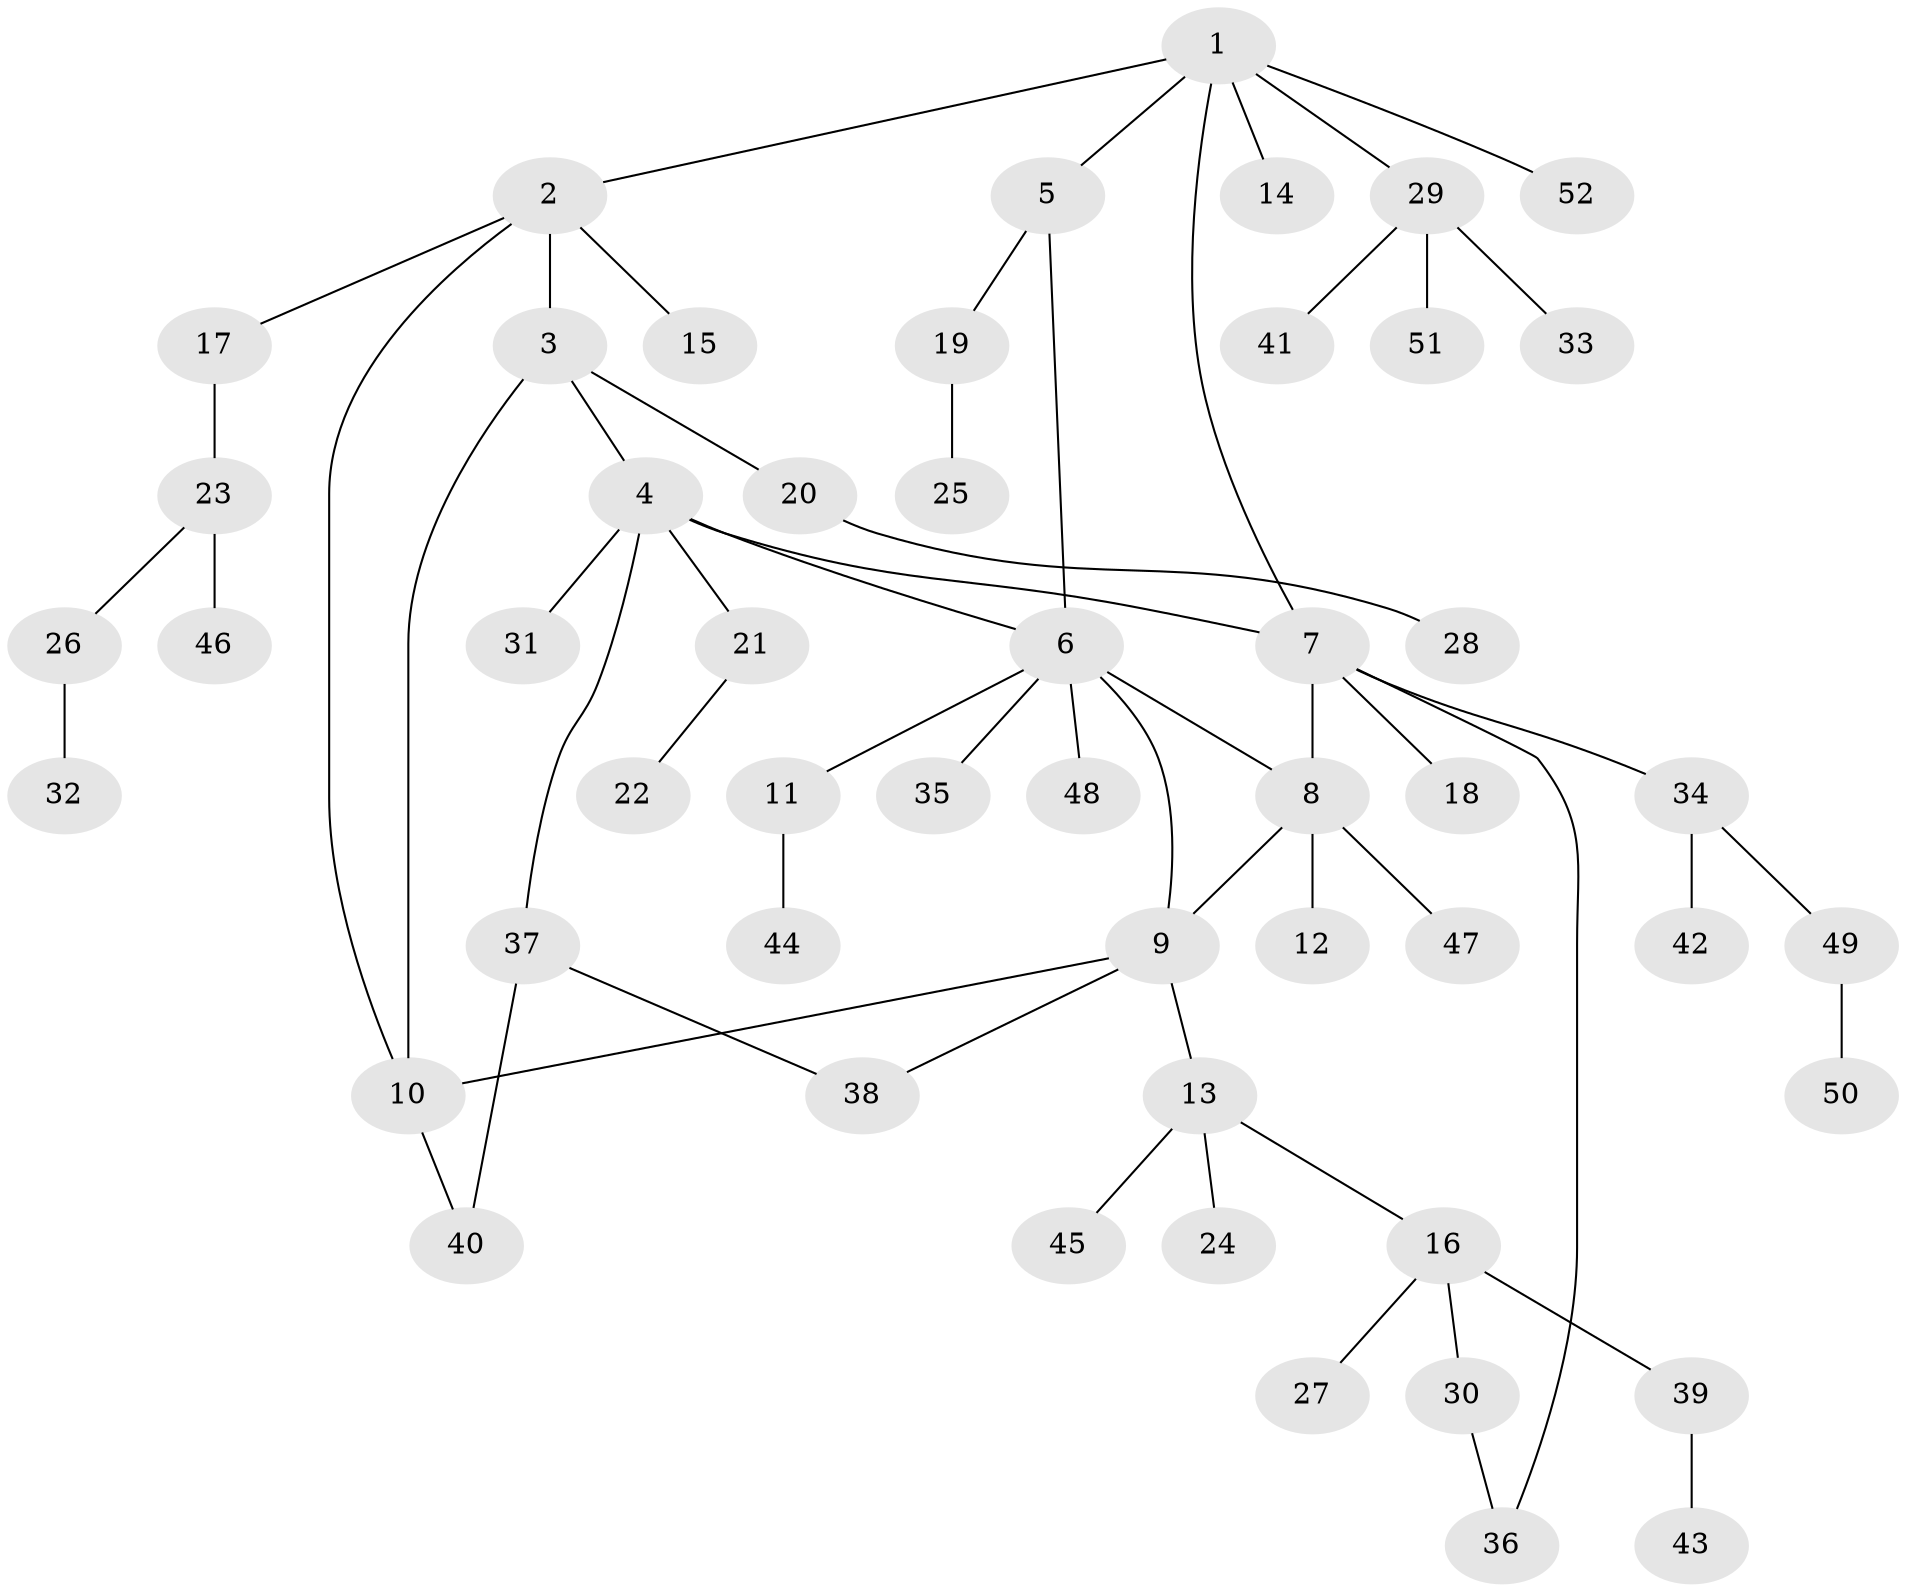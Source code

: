 // Generated by graph-tools (version 1.1) at 2025/11/02/27/25 16:11:29]
// undirected, 52 vertices, 60 edges
graph export_dot {
graph [start="1"]
  node [color=gray90,style=filled];
  1;
  2;
  3;
  4;
  5;
  6;
  7;
  8;
  9;
  10;
  11;
  12;
  13;
  14;
  15;
  16;
  17;
  18;
  19;
  20;
  21;
  22;
  23;
  24;
  25;
  26;
  27;
  28;
  29;
  30;
  31;
  32;
  33;
  34;
  35;
  36;
  37;
  38;
  39;
  40;
  41;
  42;
  43;
  44;
  45;
  46;
  47;
  48;
  49;
  50;
  51;
  52;
  1 -- 2;
  1 -- 5;
  1 -- 7;
  1 -- 14;
  1 -- 29;
  1 -- 52;
  2 -- 3;
  2 -- 10;
  2 -- 15;
  2 -- 17;
  3 -- 4;
  3 -- 10;
  3 -- 20;
  4 -- 6;
  4 -- 7;
  4 -- 21;
  4 -- 31;
  4 -- 37;
  5 -- 6;
  5 -- 19;
  6 -- 8;
  6 -- 9;
  6 -- 11;
  6 -- 35;
  6 -- 48;
  7 -- 8;
  7 -- 18;
  7 -- 34;
  7 -- 36;
  8 -- 9;
  8 -- 12;
  8 -- 47;
  9 -- 10;
  9 -- 13;
  9 -- 38;
  10 -- 40;
  11 -- 44;
  13 -- 16;
  13 -- 24;
  13 -- 45;
  16 -- 27;
  16 -- 30;
  16 -- 39;
  17 -- 23;
  19 -- 25;
  20 -- 28;
  21 -- 22;
  23 -- 26;
  23 -- 46;
  26 -- 32;
  29 -- 33;
  29 -- 41;
  29 -- 51;
  30 -- 36;
  34 -- 42;
  34 -- 49;
  37 -- 38;
  37 -- 40;
  39 -- 43;
  49 -- 50;
}
